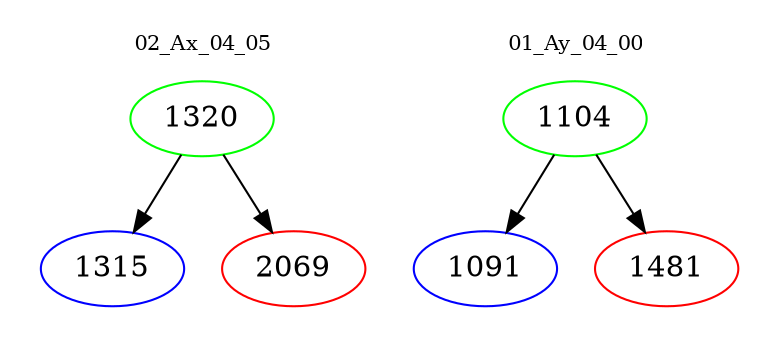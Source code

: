 digraph{
subgraph cluster_0 {
color = white
label = "02_Ax_04_05";
fontsize=10;
T0_1320 [label="1320", color="green"]
T0_1320 -> T0_1315 [color="black"]
T0_1315 [label="1315", color="blue"]
T0_1320 -> T0_2069 [color="black"]
T0_2069 [label="2069", color="red"]
}
subgraph cluster_1 {
color = white
label = "01_Ay_04_00";
fontsize=10;
T1_1104 [label="1104", color="green"]
T1_1104 -> T1_1091 [color="black"]
T1_1091 [label="1091", color="blue"]
T1_1104 -> T1_1481 [color="black"]
T1_1481 [label="1481", color="red"]
}
}
